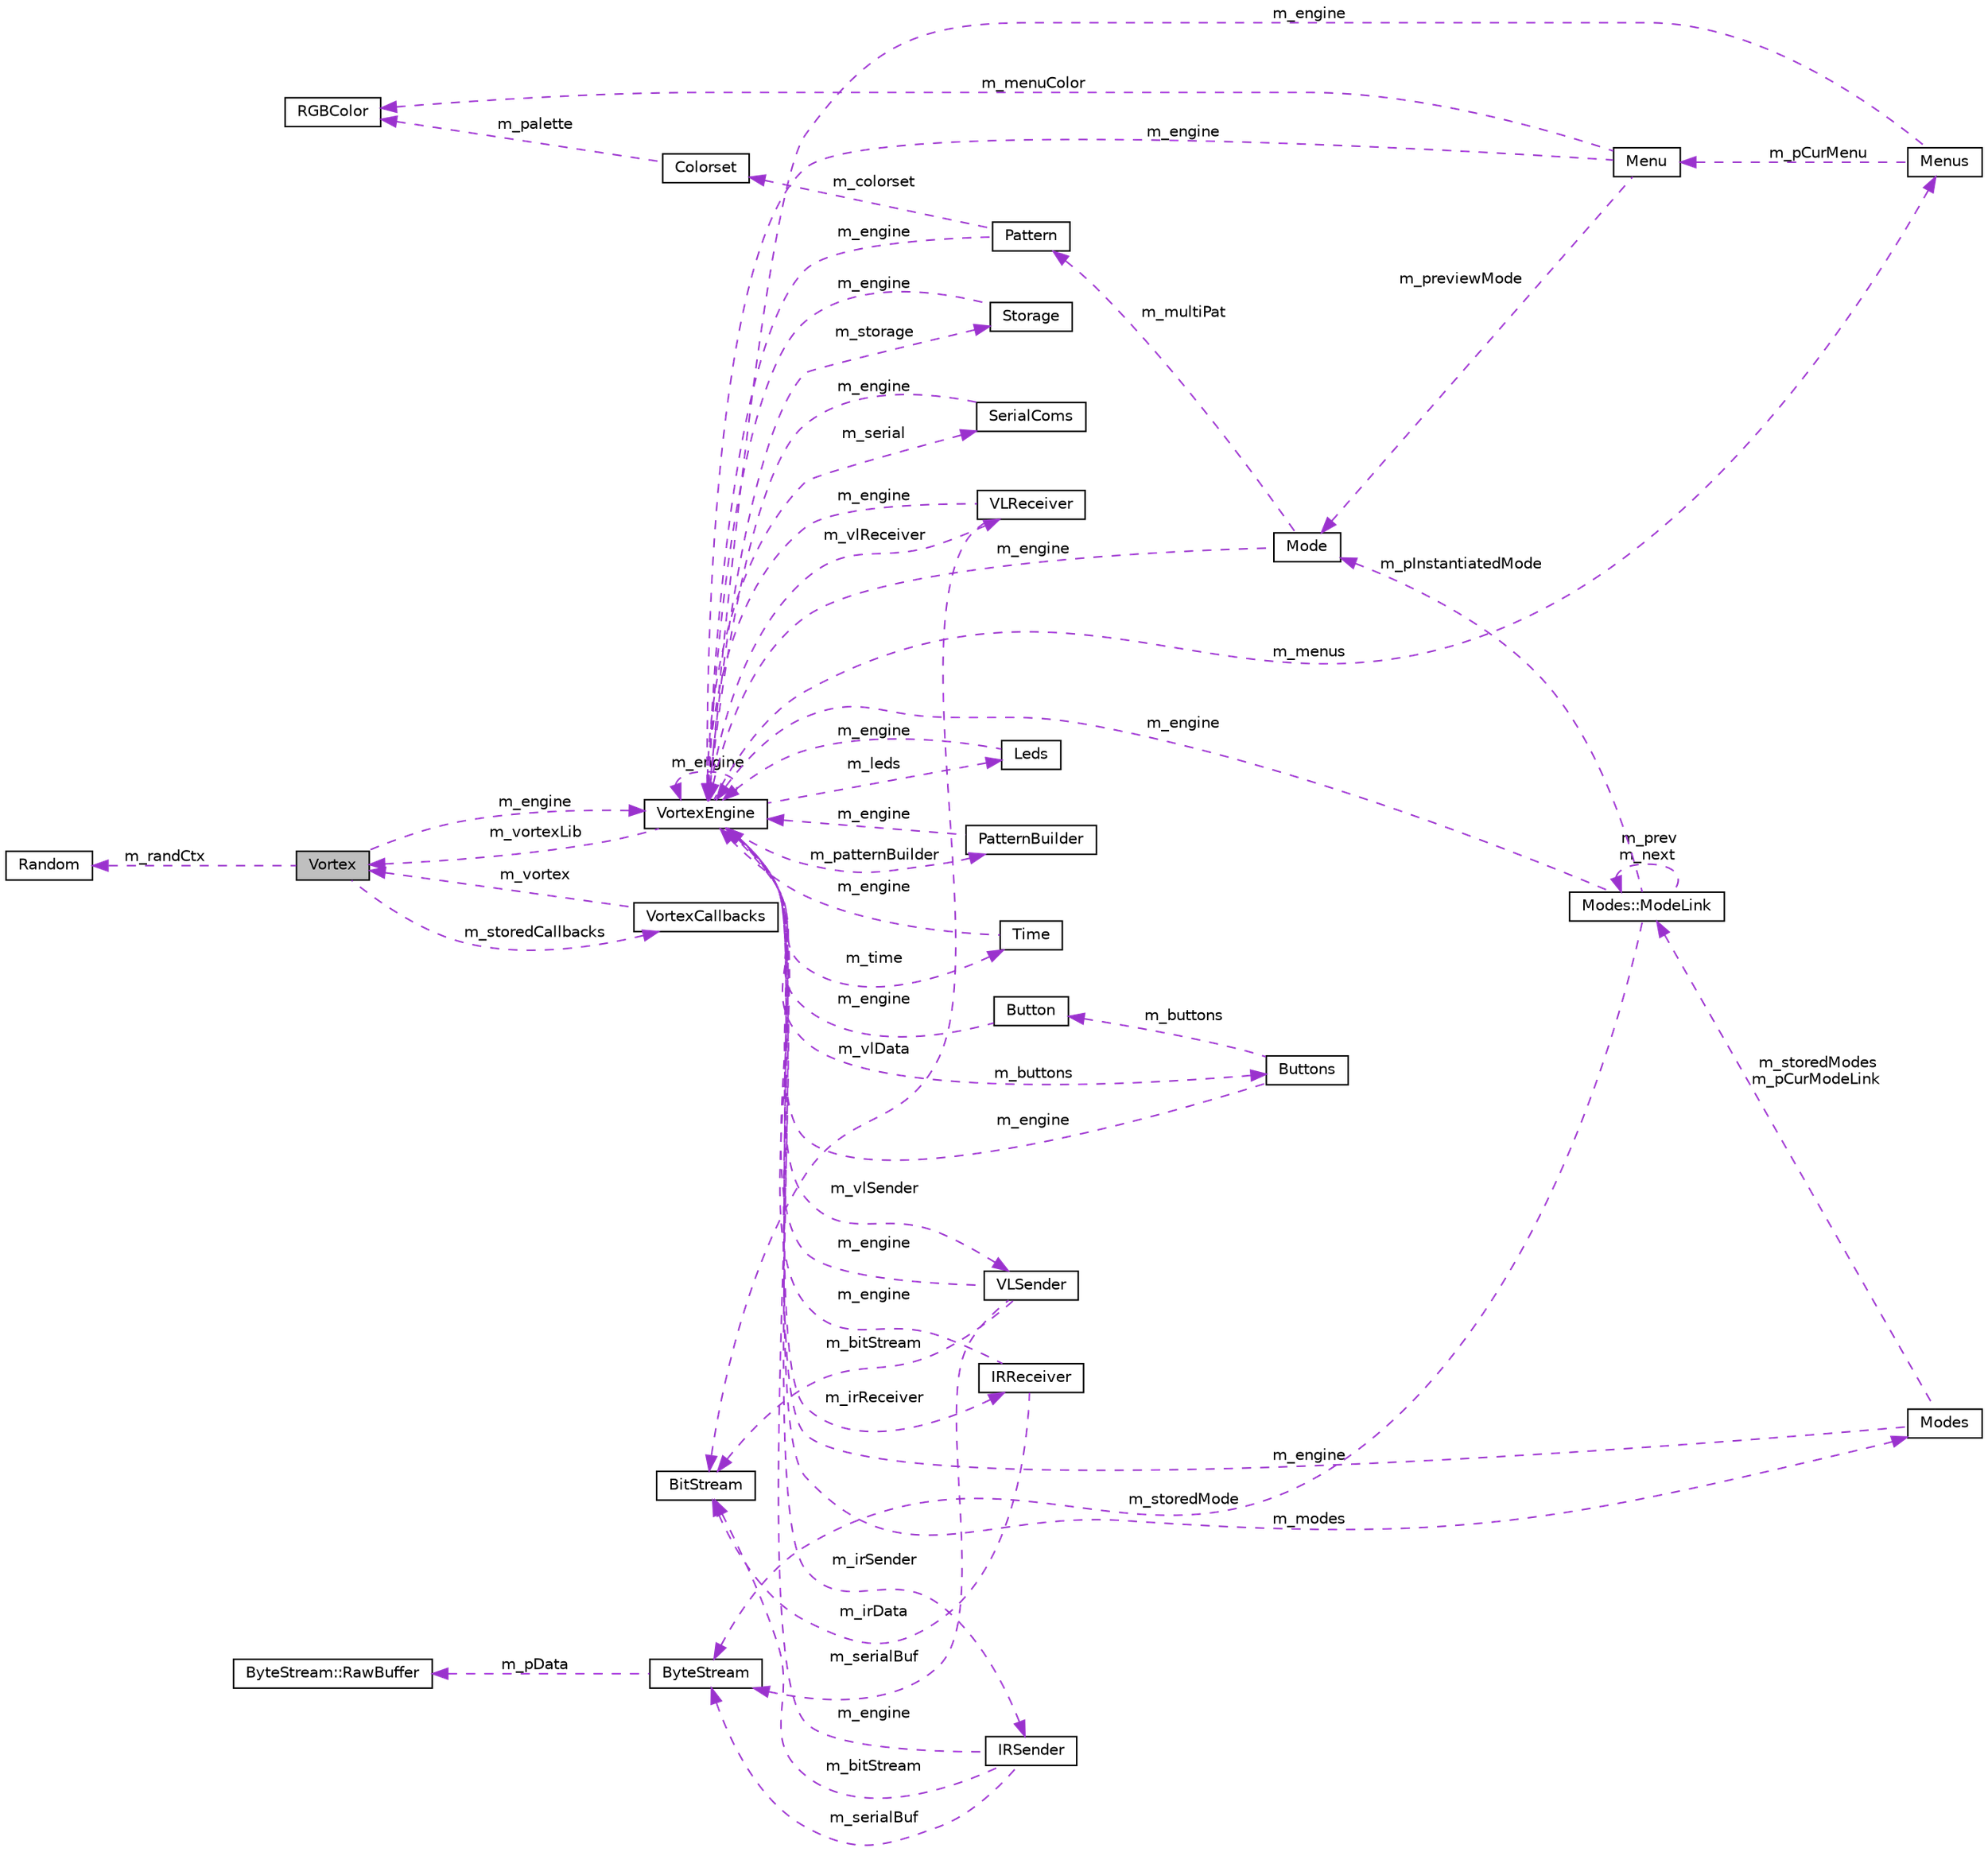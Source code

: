 digraph "Vortex"
{
 // INTERACTIVE_SVG=YES
 // LATEX_PDF_SIZE
  bgcolor="transparent";
  edge [fontname="Helvetica",fontsize="10",labelfontname="Helvetica",labelfontsize="10"];
  node [fontname="Helvetica",fontsize="10",shape=record];
  rankdir="LR";
  Node1 [label="Vortex",height=0.2,width=0.4,color="black", fillcolor="grey75", style="filled", fontcolor="black",tooltip=" "];
  Node2 -> Node1 [dir="back",color="darkorchid3",fontsize="10",style="dashed",label=" m_randCtx" ];
  Node2 [label="Random",height=0.2,width=0.4,color="black",URL="$classRandom.html",tooltip=" "];
  Node3 -> Node1 [dir="back",color="darkorchid3",fontsize="10",style="dashed",label=" m_engine" ];
  Node3 [label="VortexEngine",height=0.2,width=0.4,color="black",URL="$classVortexEngine.html",tooltip=" "];
  Node4 -> Node3 [dir="back",color="darkorchid3",fontsize="10",style="dashed",label=" m_vlReceiver" ];
  Node4 [label="VLReceiver",height=0.2,width=0.4,color="black",URL="$classVLReceiver.html",tooltip=" "];
  Node3 -> Node4 [dir="back",color="darkorchid3",fontsize="10",style="dashed",label=" m_engine" ];
  Node5 -> Node4 [dir="back",color="darkorchid3",fontsize="10",style="dashed",label=" m_vlData" ];
  Node5 [label="BitStream",height=0.2,width=0.4,color="black",URL="$classBitStream.html",tooltip=" "];
  Node6 -> Node3 [dir="back",color="darkorchid3",fontsize="10",style="dashed",label=" m_storage" ];
  Node6 [label="Storage",height=0.2,width=0.4,color="black",URL="$classStorage.html",tooltip=" "];
  Node3 -> Node6 [dir="back",color="darkorchid3",fontsize="10",style="dashed",label=" m_engine" ];
  Node7 -> Node3 [dir="back",color="darkorchid3",fontsize="10",style="dashed",label=" m_irSender" ];
  Node7 [label="IRSender",height=0.2,width=0.4,color="black",URL="$classIRSender.html",tooltip=" "];
  Node3 -> Node7 [dir="back",color="darkorchid3",fontsize="10",style="dashed",label=" m_engine" ];
  Node5 -> Node7 [dir="back",color="darkorchid3",fontsize="10",style="dashed",label=" m_bitStream" ];
  Node8 -> Node7 [dir="back",color="darkorchid3",fontsize="10",style="dashed",label=" m_serialBuf" ];
  Node8 [label="ByteStream",height=0.2,width=0.4,color="black",URL="$classByteStream.html",tooltip=" "];
  Node9 -> Node8 [dir="back",color="darkorchid3",fontsize="10",style="dashed",label=" m_pData" ];
  Node9 [label="ByteStream::RawBuffer",height=0.2,width=0.4,color="black",URL="$structByteStream_1_1RawBuffer.html",tooltip=" "];
  Node3 -> Node3 [dir="back",color="darkorchid3",fontsize="10",style="dashed",label=" m_engine" ];
  Node10 -> Node3 [dir="back",color="darkorchid3",fontsize="10",style="dashed",label=" m_buttons" ];
  Node10 [label="Buttons",height=0.2,width=0.4,color="black",URL="$classButtons.html",tooltip=" "];
  Node3 -> Node10 [dir="back",color="darkorchid3",fontsize="10",style="dashed",label=" m_engine" ];
  Node11 -> Node10 [dir="back",color="darkorchid3",fontsize="10",style="dashed",label=" m_buttons" ];
  Node11 [label="Button",height=0.2,width=0.4,color="black",URL="$classButton.html",tooltip=" "];
  Node3 -> Node11 [dir="back",color="darkorchid3",fontsize="10",style="dashed",label=" m_engine" ];
  Node12 -> Node3 [dir="back",color="darkorchid3",fontsize="10",style="dashed",label=" m_leds" ];
  Node12 [label="Leds",height=0.2,width=0.4,color="black",URL="$classLeds.html",tooltip=" "];
  Node3 -> Node12 [dir="back",color="darkorchid3",fontsize="10",style="dashed",label=" m_engine" ];
  Node13 -> Node3 [dir="back",color="darkorchid3",fontsize="10",style="dashed",label=" m_patternBuilder" ];
  Node13 [label="PatternBuilder",height=0.2,width=0.4,color="black",URL="$classPatternBuilder.html",tooltip=" "];
  Node3 -> Node13 [dir="back",color="darkorchid3",fontsize="10",style="dashed",label=" m_engine" ];
  Node14 -> Node3 [dir="back",color="darkorchid3",fontsize="10",style="dashed",label=" m_vlSender" ];
  Node14 [label="VLSender",height=0.2,width=0.4,color="black",URL="$classVLSender.html",tooltip=" "];
  Node3 -> Node14 [dir="back",color="darkorchid3",fontsize="10",style="dashed",label=" m_engine" ];
  Node5 -> Node14 [dir="back",color="darkorchid3",fontsize="10",style="dashed",label=" m_bitStream" ];
  Node8 -> Node14 [dir="back",color="darkorchid3",fontsize="10",style="dashed",label=" m_serialBuf" ];
  Node15 -> Node3 [dir="back",color="darkorchid3",fontsize="10",style="dashed",label=" m_modes" ];
  Node15 [label="Modes",height=0.2,width=0.4,color="black",URL="$classModes.html",tooltip=" "];
  Node3 -> Node15 [dir="back",color="darkorchid3",fontsize="10",style="dashed",label=" m_engine" ];
  Node16 -> Node15 [dir="back",color="darkorchid3",fontsize="10",style="dashed",label=" m_storedModes\nm_pCurModeLink" ];
  Node16 [label="Modes::ModeLink",height=0.2,width=0.4,color="black",URL="$classModes_1_1ModeLink.html",tooltip=" "];
  Node17 -> Node16 [dir="back",color="darkorchid3",fontsize="10",style="dashed",label=" m_pInstantiatedMode" ];
  Node17 [label="Mode",height=0.2,width=0.4,color="black",URL="$classMode.html",tooltip=" "];
  Node3 -> Node17 [dir="back",color="darkorchid3",fontsize="10",style="dashed",label=" m_engine" ];
  Node18 -> Node17 [dir="back",color="darkorchid3",fontsize="10",style="dashed",label=" m_multiPat" ];
  Node18 [label="Pattern",height=0.2,width=0.4,color="black",URL="$classPattern.html",tooltip=" "];
  Node3 -> Node18 [dir="back",color="darkorchid3",fontsize="10",style="dashed",label=" m_engine" ];
  Node19 -> Node18 [dir="back",color="darkorchid3",fontsize="10",style="dashed",label=" m_colorset" ];
  Node19 [label="Colorset",height=0.2,width=0.4,color="black",URL="$classColorset.html",tooltip=" "];
  Node20 -> Node19 [dir="back",color="darkorchid3",fontsize="10",style="dashed",label=" m_palette" ];
  Node20 [label="RGBColor",height=0.2,width=0.4,color="black",URL="$classRGBColor.html",tooltip=" "];
  Node3 -> Node16 [dir="back",color="darkorchid3",fontsize="10",style="dashed",label=" m_engine" ];
  Node8 -> Node16 [dir="back",color="darkorchid3",fontsize="10",style="dashed",label=" m_storedMode" ];
  Node16 -> Node16 [dir="back",color="darkorchid3",fontsize="10",style="dashed",label=" m_prev\nm_next" ];
  Node21 -> Node3 [dir="back",color="darkorchid3",fontsize="10",style="dashed",label=" m_serial" ];
  Node21 [label="SerialComs",height=0.2,width=0.4,color="black",URL="$classSerialComs.html",tooltip=" "];
  Node3 -> Node21 [dir="back",color="darkorchid3",fontsize="10",style="dashed",label=" m_engine" ];
  Node1 -> Node3 [dir="back",color="darkorchid3",fontsize="10",style="dashed",label=" m_vortexLib" ];
  Node22 -> Node3 [dir="back",color="darkorchid3",fontsize="10",style="dashed",label=" m_irReceiver" ];
  Node22 [label="IRReceiver",height=0.2,width=0.4,color="black",URL="$classIRReceiver.html",tooltip=" "];
  Node3 -> Node22 [dir="back",color="darkorchid3",fontsize="10",style="dashed",label=" m_engine" ];
  Node5 -> Node22 [dir="back",color="darkorchid3",fontsize="10",style="dashed",label=" m_irData" ];
  Node23 -> Node3 [dir="back",color="darkorchid3",fontsize="10",style="dashed",label=" m_time" ];
  Node23 [label="Time",height=0.2,width=0.4,color="black",URL="$classTime.html",tooltip=" "];
  Node3 -> Node23 [dir="back",color="darkorchid3",fontsize="10",style="dashed",label=" m_engine" ];
  Node24 -> Node3 [dir="back",color="darkorchid3",fontsize="10",style="dashed",label=" m_menus" ];
  Node24 [label="Menus",height=0.2,width=0.4,color="black",URL="$classMenus.html",tooltip=" "];
  Node3 -> Node24 [dir="back",color="darkorchid3",fontsize="10",style="dashed",label=" m_engine" ];
  Node25 -> Node24 [dir="back",color="darkorchid3",fontsize="10",style="dashed",label=" m_pCurMenu" ];
  Node25 [label="Menu",height=0.2,width=0.4,color="black",URL="$classMenu.html",tooltip=" "];
  Node17 -> Node25 [dir="back",color="darkorchid3",fontsize="10",style="dashed",label=" m_previewMode" ];
  Node20 -> Node25 [dir="back",color="darkorchid3",fontsize="10",style="dashed",label=" m_menuColor" ];
  Node3 -> Node25 [dir="back",color="darkorchid3",fontsize="10",style="dashed",label=" m_engine" ];
  Node26 -> Node1 [dir="back",color="darkorchid3",fontsize="10",style="dashed",label=" m_storedCallbacks" ];
  Node26 [label="VortexCallbacks",height=0.2,width=0.4,color="black",URL="$classVortexCallbacks.html",tooltip=" "];
  Node1 -> Node26 [dir="back",color="darkorchid3",fontsize="10",style="dashed",label=" m_vortex" ];
}
